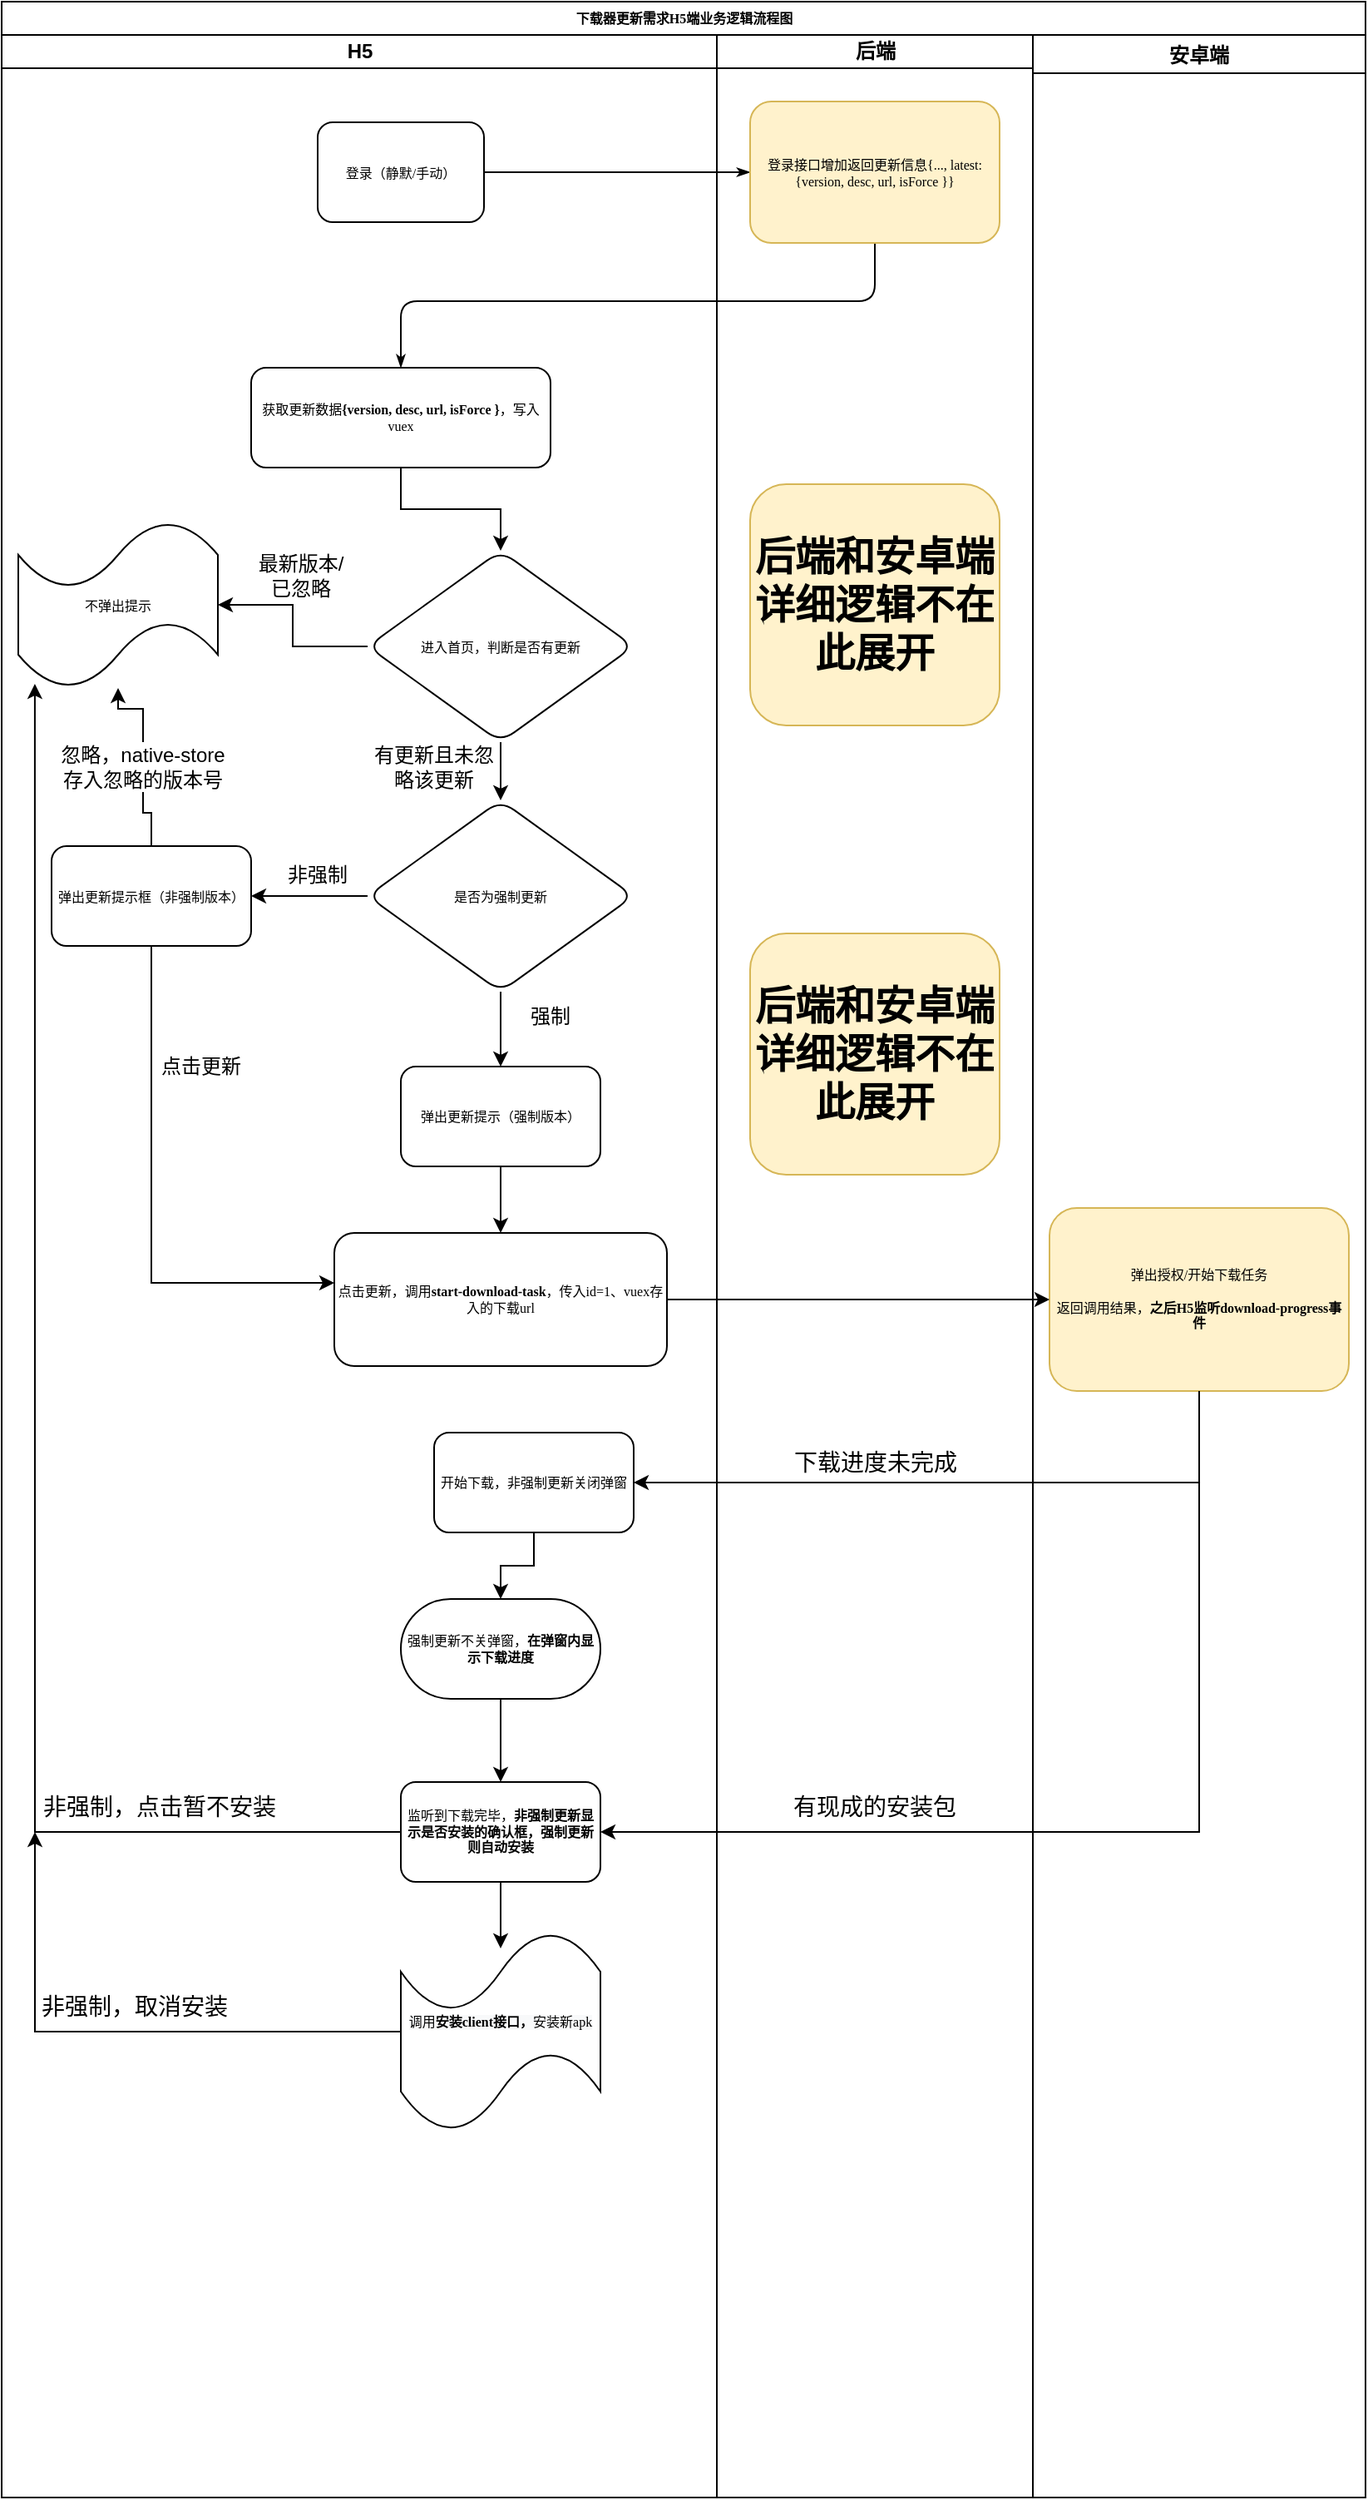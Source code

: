 <mxfile version="18.0.2" type="github">
  <diagram name="Page-1" id="74e2e168-ea6b-b213-b513-2b3c1d86103e">
    <mxGraphModel dx="1038" dy="547" grid="1" gridSize="10" guides="1" tooltips="1" connect="1" arrows="1" fold="1" page="1" pageScale="1" pageWidth="900" pageHeight="1600" background="none" math="0" shadow="0">
      <root>
        <mxCell id="0" />
        <mxCell id="1" parent="0" />
        <mxCell id="77e6c97f196da883-1" value="下载器更新需求H5端业务逻辑流程图" style="swimlane;html=1;childLayout=stackLayout;startSize=20;rounded=0;shadow=0;labelBackgroundColor=none;strokeWidth=1;fontFamily=Verdana;fontSize=8;align=center;" parent="1" vertex="1">
          <mxGeometry x="50" y="40" width="820" height="1500" as="geometry" />
        </mxCell>
        <mxCell id="77e6c97f196da883-2" value="H5" style="swimlane;html=1;startSize=20;" parent="77e6c97f196da883-1" vertex="1">
          <mxGeometry y="20" width="430" height="1480" as="geometry" />
        </mxCell>
        <mxCell id="77e6c97f196da883-8" value="登录（静默/手动）" style="rounded=1;whiteSpace=wrap;html=1;shadow=0;labelBackgroundColor=none;strokeWidth=1;fontFamily=Verdana;fontSize=8;align=center;" parent="77e6c97f196da883-2" vertex="1">
          <mxGeometry x="190" y="52.5" width="100" height="60" as="geometry" />
        </mxCell>
        <mxCell id="K9ccc-GiR_3fYafmZ2pk-2" value="" style="edgeStyle=orthogonalEdgeStyle;rounded=0;orthogonalLoop=1;jettySize=auto;html=1;" parent="77e6c97f196da883-2" source="77e6c97f196da883-9" target="K9ccc-GiR_3fYafmZ2pk-1" edge="1">
          <mxGeometry relative="1" as="geometry" />
        </mxCell>
        <mxCell id="77e6c97f196da883-9" value="获取更新数据&lt;b&gt;{version, desc, url, isForce }&lt;/b&gt;，写入vuex" style="rounded=1;whiteSpace=wrap;html=1;shadow=0;labelBackgroundColor=none;strokeWidth=1;fontFamily=Verdana;fontSize=8;align=center;" parent="77e6c97f196da883-2" vertex="1">
          <mxGeometry x="150" y="200" width="180" height="60" as="geometry" />
        </mxCell>
        <mxCell id="K9ccc-GiR_3fYafmZ2pk-5" value="" style="edgeStyle=orthogonalEdgeStyle;rounded=0;orthogonalLoop=1;jettySize=auto;html=1;" parent="77e6c97f196da883-2" source="K9ccc-GiR_3fYafmZ2pk-1" target="K9ccc-GiR_3fYafmZ2pk-4" edge="1">
          <mxGeometry relative="1" as="geometry" />
        </mxCell>
        <mxCell id="K9ccc-GiR_3fYafmZ2pk-8" value="" style="edgeStyle=orthogonalEdgeStyle;rounded=0;orthogonalLoop=1;jettySize=auto;html=1;" parent="77e6c97f196da883-2" source="K9ccc-GiR_3fYafmZ2pk-1" target="K9ccc-GiR_3fYafmZ2pk-7" edge="1">
          <mxGeometry relative="1" as="geometry" />
        </mxCell>
        <mxCell id="K9ccc-GiR_3fYafmZ2pk-1" value="进入首页，判断是否有更新" style="rhombus;whiteSpace=wrap;html=1;fontSize=8;fontFamily=Verdana;rounded=1;shadow=0;labelBackgroundColor=none;strokeWidth=1;" parent="77e6c97f196da883-2" vertex="1">
          <mxGeometry x="220" y="310" width="160" height="115" as="geometry" />
        </mxCell>
        <mxCell id="K9ccc-GiR_3fYafmZ2pk-4" value="不弹出提示" style="shape=tape;whiteSpace=wrap;html=1;fontSize=8;fontFamily=Verdana;rounded=1;shadow=0;labelBackgroundColor=none;strokeWidth=1;" parent="77e6c97f196da883-2" vertex="1">
          <mxGeometry x="10" y="292.5" width="120" height="100" as="geometry" />
        </mxCell>
        <mxCell id="K9ccc-GiR_3fYafmZ2pk-6" value="最新版本/已忽略" style="text;html=1;strokeColor=none;fillColor=none;align=center;verticalAlign=middle;whiteSpace=wrap;rounded=0;" parent="77e6c97f196da883-2" vertex="1">
          <mxGeometry x="150" y="310" width="60" height="30" as="geometry" />
        </mxCell>
        <mxCell id="K9ccc-GiR_3fYafmZ2pk-11" value="" style="edgeStyle=orthogonalEdgeStyle;rounded=0;orthogonalLoop=1;jettySize=auto;html=1;" parent="77e6c97f196da883-2" source="K9ccc-GiR_3fYafmZ2pk-7" target="K9ccc-GiR_3fYafmZ2pk-10" edge="1">
          <mxGeometry relative="1" as="geometry" />
        </mxCell>
        <mxCell id="K9ccc-GiR_3fYafmZ2pk-18" value="" style="edgeStyle=orthogonalEdgeStyle;rounded=0;orthogonalLoop=1;jettySize=auto;html=1;" parent="77e6c97f196da883-2" source="K9ccc-GiR_3fYafmZ2pk-7" target="K9ccc-GiR_3fYafmZ2pk-17" edge="1">
          <mxGeometry relative="1" as="geometry" />
        </mxCell>
        <mxCell id="K9ccc-GiR_3fYafmZ2pk-7" value="是否为强制更新" style="rhombus;whiteSpace=wrap;html=1;fontSize=8;fontFamily=Verdana;rounded=1;shadow=0;labelBackgroundColor=none;strokeWidth=1;" parent="77e6c97f196da883-2" vertex="1">
          <mxGeometry x="220" y="460" width="160" height="115" as="geometry" />
        </mxCell>
        <mxCell id="K9ccc-GiR_3fYafmZ2pk-9" value="有更新且未忽略该更新" style="text;html=1;strokeColor=none;fillColor=none;align=center;verticalAlign=middle;whiteSpace=wrap;rounded=0;" parent="77e6c97f196da883-2" vertex="1">
          <mxGeometry x="220" y="425" width="80" height="30" as="geometry" />
        </mxCell>
        <mxCell id="K9ccc-GiR_3fYafmZ2pk-12" value="" style="edgeStyle=orthogonalEdgeStyle;rounded=0;orthogonalLoop=1;jettySize=auto;html=1;startArrow=none;" parent="77e6c97f196da883-2" source="K9ccc-GiR_3fYafmZ2pk-13" target="K9ccc-GiR_3fYafmZ2pk-4" edge="1">
          <mxGeometry relative="1" as="geometry" />
        </mxCell>
        <mxCell id="K9ccc-GiR_3fYafmZ2pk-46" style="edgeStyle=orthogonalEdgeStyle;rounded=0;orthogonalLoop=1;jettySize=auto;html=1;exitX=0.5;exitY=1;exitDx=0;exitDy=0;" parent="77e6c97f196da883-2" source="K9ccc-GiR_3fYafmZ2pk-10" target="K9ccc-GiR_3fYafmZ2pk-44" edge="1">
          <mxGeometry relative="1" as="geometry">
            <Array as="points">
              <mxPoint x="90" y="750" />
            </Array>
          </mxGeometry>
        </mxCell>
        <mxCell id="K9ccc-GiR_3fYafmZ2pk-10" value="弹出更新提示框（非强制版本）" style="whiteSpace=wrap;html=1;fontSize=8;fontFamily=Verdana;rounded=1;shadow=0;labelBackgroundColor=none;strokeWidth=1;" parent="77e6c97f196da883-2" vertex="1">
          <mxGeometry x="30" y="487.5" width="120" height="60" as="geometry" />
        </mxCell>
        <mxCell id="K9ccc-GiR_3fYafmZ2pk-13" value="忽略，native-store存入忽略的版本号" style="text;html=1;strokeColor=none;fillColor=none;align=center;verticalAlign=middle;whiteSpace=wrap;rounded=0;" parent="77e6c97f196da883-2" vertex="1">
          <mxGeometry x="30" y="425" width="110" height="30" as="geometry" />
        </mxCell>
        <mxCell id="K9ccc-GiR_3fYafmZ2pk-14" value="" style="edgeStyle=orthogonalEdgeStyle;rounded=0;orthogonalLoop=1;jettySize=auto;html=1;endArrow=none;" parent="77e6c97f196da883-2" source="K9ccc-GiR_3fYafmZ2pk-10" target="K9ccc-GiR_3fYafmZ2pk-13" edge="1">
          <mxGeometry relative="1" as="geometry">
            <mxPoint x="160" y="547.5" as="sourcePoint" />
            <mxPoint x="140" y="452.5" as="targetPoint" />
          </mxGeometry>
        </mxCell>
        <mxCell id="K9ccc-GiR_3fYafmZ2pk-15" value="非强制" style="text;html=1;strokeColor=none;fillColor=none;align=center;verticalAlign=middle;whiteSpace=wrap;rounded=0;" parent="77e6c97f196da883-2" vertex="1">
          <mxGeometry x="160" y="490" width="60" height="30" as="geometry" />
        </mxCell>
        <mxCell id="K9ccc-GiR_3fYafmZ2pk-45" value="" style="edgeStyle=orthogonalEdgeStyle;rounded=0;orthogonalLoop=1;jettySize=auto;html=1;" parent="77e6c97f196da883-2" source="K9ccc-GiR_3fYafmZ2pk-17" target="K9ccc-GiR_3fYafmZ2pk-44" edge="1">
          <mxGeometry relative="1" as="geometry" />
        </mxCell>
        <mxCell id="K9ccc-GiR_3fYafmZ2pk-17" value="弹出更新提示（强制版本）" style="whiteSpace=wrap;html=1;fontSize=8;fontFamily=Verdana;rounded=1;shadow=0;labelBackgroundColor=none;strokeWidth=1;" parent="77e6c97f196da883-2" vertex="1">
          <mxGeometry x="240" y="620" width="120" height="60" as="geometry" />
        </mxCell>
        <mxCell id="K9ccc-GiR_3fYafmZ2pk-44" value="点击更新，调用&lt;b&gt;start-download-task&lt;/b&gt;，传入id=1、vuex存入的下载url" style="whiteSpace=wrap;html=1;fontSize=8;fontFamily=Verdana;rounded=1;shadow=0;labelBackgroundColor=none;strokeWidth=1;" parent="77e6c97f196da883-2" vertex="1">
          <mxGeometry x="200" y="720" width="200" height="80" as="geometry" />
        </mxCell>
        <mxCell id="K9ccc-GiR_3fYafmZ2pk-61" style="edgeStyle=orthogonalEdgeStyle;rounded=0;orthogonalLoop=1;jettySize=auto;html=1;exitX=0;exitY=0.5;exitDx=0;exitDy=0;entryX=0.083;entryY=0.975;entryDx=0;entryDy=0;entryPerimeter=0;fontSize=14;" parent="77e6c97f196da883-2" source="K9ccc-GiR_3fYafmZ2pk-54" target="K9ccc-GiR_3fYafmZ2pk-4" edge="1">
          <mxGeometry relative="1" as="geometry" />
        </mxCell>
        <mxCell id="K9ccc-GiR_3fYafmZ2pk-64" value="" style="edgeStyle=orthogonalEdgeStyle;rounded=0;orthogonalLoop=1;jettySize=auto;html=1;fontSize=14;" parent="77e6c97f196da883-2" source="K9ccc-GiR_3fYafmZ2pk-54" edge="1">
          <mxGeometry relative="1" as="geometry">
            <mxPoint x="300" y="1150" as="targetPoint" />
          </mxGeometry>
        </mxCell>
        <mxCell id="K9ccc-GiR_3fYafmZ2pk-54" value="监听到下载完毕，&lt;b&gt;非强制更新显示是否安装的确认框，强制更新则自动安装&lt;/b&gt;" style="whiteSpace=wrap;html=1;fontSize=8;fontFamily=Verdana;rounded=1;shadow=0;labelBackgroundColor=none;strokeWidth=1;" parent="77e6c97f196da883-2" vertex="1">
          <mxGeometry x="240" y="1050" width="120" height="60" as="geometry" />
        </mxCell>
        <mxCell id="K9ccc-GiR_3fYafmZ2pk-57" style="edgeStyle=orthogonalEdgeStyle;rounded=0;orthogonalLoop=1;jettySize=auto;html=1;exitX=0.5;exitY=1;exitDx=0;exitDy=0;entryX=0.5;entryY=0;entryDx=0;entryDy=0;fontSize=14;" parent="77e6c97f196da883-2" source="K9ccc-GiR_3fYafmZ2pk-55" target="K9ccc-GiR_3fYafmZ2pk-54" edge="1">
          <mxGeometry relative="1" as="geometry" />
        </mxCell>
        <mxCell id="K9ccc-GiR_3fYafmZ2pk-55" value="强制更新不关弹窗，&lt;b&gt;在弹窗内显示下载进度&lt;/b&gt;" style="whiteSpace=wrap;html=1;fontSize=8;fontFamily=Verdana;rounded=1;shadow=0;labelBackgroundColor=none;strokeWidth=1;arcSize=50;" parent="77e6c97f196da883-2" vertex="1">
          <mxGeometry x="240" y="940" width="120" height="60" as="geometry" />
        </mxCell>
        <mxCell id="K9ccc-GiR_3fYafmZ2pk-62" value="非强制，点击暂不安装" style="text;html=1;strokeColor=none;fillColor=none;align=center;verticalAlign=middle;whiteSpace=wrap;rounded=0;fontSize=14;" parent="77e6c97f196da883-2" vertex="1">
          <mxGeometry x="20" y="1050" width="150" height="30" as="geometry" />
        </mxCell>
        <mxCell id="K9ccc-GiR_3fYafmZ2pk-67" style="edgeStyle=orthogonalEdgeStyle;rounded=0;orthogonalLoop=1;jettySize=auto;html=1;exitX=0;exitY=0.5;exitDx=0;exitDy=0;exitPerimeter=0;entryX=0;entryY=1;entryDx=0;entryDy=0;fontSize=14;" parent="77e6c97f196da883-2" source="K9ccc-GiR_3fYafmZ2pk-66" target="K9ccc-GiR_3fYafmZ2pk-62" edge="1">
          <mxGeometry relative="1" as="geometry" />
        </mxCell>
        <mxCell id="K9ccc-GiR_3fYafmZ2pk-66" value="&#xa;&lt;span style=&quot;color: rgb(0, 0, 0); font-family: Verdana; font-size: 8px; font-style: normal; font-variant-ligatures: normal; font-variant-caps: normal; font-weight: 400; letter-spacing: normal; orphans: 2; text-align: center; text-indent: 0px; text-transform: none; widows: 2; word-spacing: 0px; -webkit-text-stroke-width: 0px; background-color: rgb(248, 249, 250); text-decoration-thickness: initial; text-decoration-style: initial; text-decoration-color: initial; float: none; display: inline !important;&quot;&gt;调用&lt;/span&gt;&lt;b style=&quot;color: rgb(0, 0, 0); font-family: Verdana; font-size: 8px; font-style: normal; font-variant-ligatures: normal; font-variant-caps: normal; letter-spacing: normal; orphans: 2; text-align: center; text-indent: 0px; text-transform: none; widows: 2; word-spacing: 0px; -webkit-text-stroke-width: 0px; background-color: rgb(248, 249, 250); text-decoration-thickness: initial; text-decoration-style: initial; text-decoration-color: initial;&quot;&gt;安装client接口，&lt;/b&gt;&lt;span style=&quot;color: rgb(0, 0, 0); font-family: Verdana; font-size: 8px; font-style: normal; font-variant-ligatures: normal; font-variant-caps: normal; font-weight: 400; letter-spacing: normal; orphans: 2; text-align: center; text-indent: 0px; text-transform: none; widows: 2; word-spacing: 0px; -webkit-text-stroke-width: 0px; background-color: rgb(248, 249, 250); text-decoration-thickness: initial; text-decoration-style: initial; text-decoration-color: initial; float: none; display: inline !important;&quot;&gt;安装新apk&lt;/span&gt;&#xa;&#xa;" style="shape=tape;whiteSpace=wrap;html=1;fontSize=14;" parent="77e6c97f196da883-2" vertex="1">
          <mxGeometry x="240" y="1140" width="120" height="120" as="geometry" />
        </mxCell>
        <mxCell id="K9ccc-GiR_3fYafmZ2pk-68" value="非强制，取消安装" style="text;html=1;strokeColor=none;fillColor=none;align=center;verticalAlign=middle;whiteSpace=wrap;rounded=0;fontSize=14;" parent="77e6c97f196da883-2" vertex="1">
          <mxGeometry x="20" y="1170" width="120" height="30" as="geometry" />
        </mxCell>
        <mxCell id="3m6w6OFzSdBC2mHynVvX-1" value="强制" style="text;html=1;strokeColor=none;fillColor=none;align=center;verticalAlign=middle;whiteSpace=wrap;rounded=0;" vertex="1" parent="77e6c97f196da883-2">
          <mxGeometry x="300" y="575" width="60" height="30" as="geometry" />
        </mxCell>
        <mxCell id="3m6w6OFzSdBC2mHynVvX-2" value="点击更新" style="text;html=1;strokeColor=none;fillColor=none;align=center;verticalAlign=middle;whiteSpace=wrap;rounded=0;" vertex="1" parent="77e6c97f196da883-2">
          <mxGeometry x="90" y="605" width="60" height="30" as="geometry" />
        </mxCell>
        <mxCell id="77e6c97f196da883-26" style="edgeStyle=orthogonalEdgeStyle;rounded=1;html=1;labelBackgroundColor=none;startArrow=none;startFill=0;startSize=5;endArrow=classicThin;endFill=1;endSize=5;jettySize=auto;orthogonalLoop=1;strokeWidth=1;fontFamily=Verdana;fontSize=8" parent="77e6c97f196da883-1" source="77e6c97f196da883-8" target="77e6c97f196da883-11" edge="1">
          <mxGeometry relative="1" as="geometry" />
        </mxCell>
        <mxCell id="77e6c97f196da883-27" style="edgeStyle=orthogonalEdgeStyle;rounded=1;html=1;labelBackgroundColor=none;startArrow=none;startFill=0;startSize=5;endArrow=classicThin;endFill=1;endSize=5;jettySize=auto;orthogonalLoop=1;strokeWidth=1;fontFamily=Verdana;fontSize=8" parent="77e6c97f196da883-1" source="77e6c97f196da883-11" target="77e6c97f196da883-9" edge="1">
          <mxGeometry relative="1" as="geometry">
            <Array as="points">
              <mxPoint x="525" y="180" />
              <mxPoint x="240" y="180" />
            </Array>
          </mxGeometry>
        </mxCell>
        <mxCell id="77e6c97f196da883-3" value="后端" style="swimlane;html=1;startSize=20;" parent="77e6c97f196da883-1" vertex="1">
          <mxGeometry x="430" y="20" width="190" height="1480" as="geometry" />
        </mxCell>
        <mxCell id="77e6c97f196da883-11" value="登录接口增加返回更新信息{..., latest: {version, desc, url, isForce }}" style="rounded=1;whiteSpace=wrap;html=1;shadow=0;labelBackgroundColor=none;strokeWidth=1;fontFamily=Verdana;fontSize=8;align=center;fillColor=#fff2cc;strokeColor=#d6b656;" parent="77e6c97f196da883-3" vertex="1">
          <mxGeometry x="20" y="40" width="150" height="85" as="geometry" />
        </mxCell>
        <mxCell id="K9ccc-GiR_3fYafmZ2pk-50" value="&lt;b&gt;&lt;font style=&quot;font-size: 24px;&quot;&gt;后端和安卓端详细逻辑不在此展开&lt;/font&gt;&lt;/b&gt;" style="rounded=1;whiteSpace=wrap;html=1;fillColor=#fff2cc;strokeColor=#d6b656;" parent="77e6c97f196da883-3" vertex="1">
          <mxGeometry x="20" y="270" width="150" height="145" as="geometry" />
        </mxCell>
        <mxCell id="K9ccc-GiR_3fYafmZ2pk-53" value="&lt;font style=&quot;font-size: 14px;&quot;&gt;下载进度未完成&lt;/font&gt;" style="text;html=1;strokeColor=none;fillColor=none;align=center;verticalAlign=middle;whiteSpace=wrap;rounded=0;fontSize=24;" parent="77e6c97f196da883-3" vertex="1">
          <mxGeometry x="37.5" y="840" width="115" height="30" as="geometry" />
        </mxCell>
        <mxCell id="K9ccc-GiR_3fYafmZ2pk-59" value="有现成的安装包" style="text;html=1;strokeColor=none;fillColor=none;align=center;verticalAlign=middle;whiteSpace=wrap;rounded=0;fontSize=14;" parent="77e6c97f196da883-3" vertex="1">
          <mxGeometry x="35" y="1050" width="120" height="30" as="geometry" />
        </mxCell>
        <mxCell id="K9ccc-GiR_3fYafmZ2pk-60" value="&lt;b&gt;&lt;font style=&quot;font-size: 24px;&quot;&gt;后端和安卓端详细逻辑不在此展开&lt;/font&gt;&lt;/b&gt;" style="rounded=1;whiteSpace=wrap;html=1;fillColor=#fff2cc;strokeColor=#d6b656;" parent="77e6c97f196da883-3" vertex="1">
          <mxGeometry x="20" y="540" width="150" height="145" as="geometry" />
        </mxCell>
        <mxCell id="K9ccc-GiR_3fYafmZ2pk-47" value="安卓端" style="swimlane;" parent="77e6c97f196da883-1" vertex="1">
          <mxGeometry x="620" y="20" width="200" height="1480" as="geometry" />
        </mxCell>
        <mxCell id="K9ccc-GiR_3fYafmZ2pk-48" value="弹出授权/开始下载任务&lt;br&gt;&lt;br&gt;返回调用结果，&lt;b&gt;之后H5监听download-progress事件&lt;/b&gt;" style="whiteSpace=wrap;html=1;fontSize=8;fontFamily=Verdana;rounded=1;shadow=0;labelBackgroundColor=none;strokeWidth=1;fillColor=#fff2cc;strokeColor=#d6b656;" parent="K9ccc-GiR_3fYafmZ2pk-47" vertex="1">
          <mxGeometry x="10" y="705" width="180" height="110" as="geometry" />
        </mxCell>
        <mxCell id="K9ccc-GiR_3fYafmZ2pk-49" value="" style="edgeStyle=orthogonalEdgeStyle;rounded=0;orthogonalLoop=1;jettySize=auto;html=1;" parent="77e6c97f196da883-1" source="K9ccc-GiR_3fYafmZ2pk-44" target="K9ccc-GiR_3fYafmZ2pk-48" edge="1">
          <mxGeometry relative="1" as="geometry" />
        </mxCell>
        <mxCell id="K9ccc-GiR_3fYafmZ2pk-58" style="edgeStyle=orthogonalEdgeStyle;rounded=0;orthogonalLoop=1;jettySize=auto;html=1;exitX=0.5;exitY=1;exitDx=0;exitDy=0;fontSize=14;" parent="77e6c97f196da883-1" source="K9ccc-GiR_3fYafmZ2pk-48" target="K9ccc-GiR_3fYafmZ2pk-54" edge="1">
          <mxGeometry relative="1" as="geometry">
            <Array as="points">
              <mxPoint x="720" y="1100" />
            </Array>
          </mxGeometry>
        </mxCell>
        <mxCell id="K9ccc-GiR_3fYafmZ2pk-56" value="" style="edgeStyle=orthogonalEdgeStyle;rounded=0;orthogonalLoop=1;jettySize=auto;html=1;fontSize=14;" parent="1" source="K9ccc-GiR_3fYafmZ2pk-51" target="K9ccc-GiR_3fYafmZ2pk-55" edge="1">
          <mxGeometry relative="1" as="geometry" />
        </mxCell>
        <mxCell id="K9ccc-GiR_3fYafmZ2pk-51" value="开始下载，非强制更新关闭弹窗" style="whiteSpace=wrap;html=1;fontSize=8;fontFamily=Verdana;rounded=1;shadow=0;labelBackgroundColor=none;strokeWidth=1;" parent="1" vertex="1">
          <mxGeometry x="310" y="900" width="120" height="60" as="geometry" />
        </mxCell>
        <mxCell id="K9ccc-GiR_3fYafmZ2pk-52" value="" style="edgeStyle=orthogonalEdgeStyle;rounded=0;orthogonalLoop=1;jettySize=auto;html=1;fontSize=24;" parent="1" source="K9ccc-GiR_3fYafmZ2pk-48" target="K9ccc-GiR_3fYafmZ2pk-51" edge="1">
          <mxGeometry relative="1" as="geometry">
            <Array as="points">
              <mxPoint x="770" y="930" />
            </Array>
          </mxGeometry>
        </mxCell>
      </root>
    </mxGraphModel>
  </diagram>
</mxfile>
